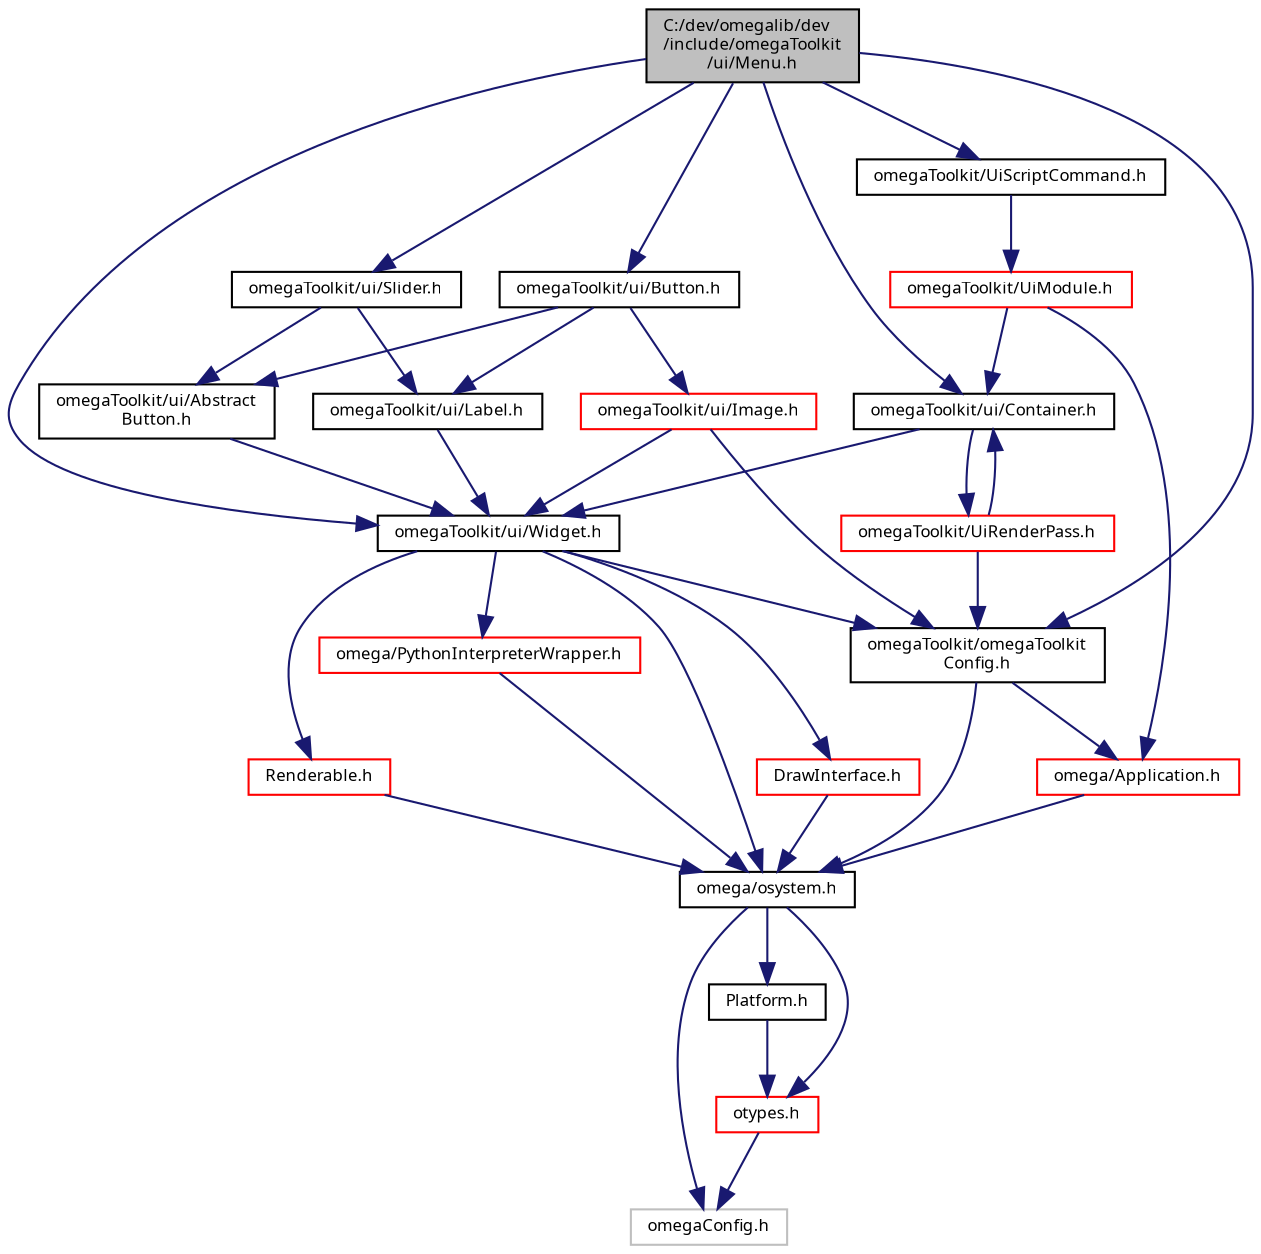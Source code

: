 digraph "C:/dev/omegalib/dev/include/omegaToolkit/ui/Menu.h"
{
  bgcolor="transparent";
  edge [fontname="FreeSans.ttf",fontsize="8",labelfontname="FreeSans.ttf",labelfontsize="8"];
  node [fontname="FreeSans.ttf",fontsize="8",shape=record];
  Node1 [label="C:/dev/omegalib/dev\l/include/omegaToolkit\l/ui/Menu.h",height=0.2,width=0.4,color="black", fillcolor="grey75", style="filled", fontcolor="black"];
  Node1 -> Node2 [color="midnightblue",fontsize="8",style="solid",fontname="FreeSans.ttf"];
  Node2 [label="omegaToolkit/omegaToolkit\lConfig.h",height=0.2,width=0.4,color="black",URL="$omega_toolkit_config_8h.html"];
  Node2 -> Node3 [color="midnightblue",fontsize="8",style="solid",fontname="FreeSans.ttf"];
  Node3 [label="omega/osystem.h",height=0.2,width=0.4,color="black",URL="$include_2omega_2osystem_8h.html"];
  Node3 -> Node4 [color="midnightblue",fontsize="8",style="solid",fontname="FreeSans.ttf"];
  Node4 [label="omegaConfig.h",height=0.2,width=0.4,color="grey75"];
  Node3 -> Node5 [color="midnightblue",fontsize="8",style="solid",fontname="FreeSans.ttf"];
  Node5 [label="otypes.h",height=0.2,width=0.4,color="red",URL="$include_2omega_2otypes_8h.html"];
  Node5 -> Node4 [color="midnightblue",fontsize="8",style="solid",fontname="FreeSans.ttf"];
  Node3 -> Node6 [color="midnightblue",fontsize="8",style="solid",fontname="FreeSans.ttf"];
  Node6 [label="Platform.h",height=0.2,width=0.4,color="black",URL="$_platform_8h.html"];
  Node6 -> Node5 [color="midnightblue",fontsize="8",style="solid",fontname="FreeSans.ttf"];
  Node2 -> Node7 [color="midnightblue",fontsize="8",style="solid",fontname="FreeSans.ttf"];
  Node7 [label="omega/Application.h",height=0.2,width=0.4,color="red",URL="$_application_8h.html"];
  Node7 -> Node3 [color="midnightblue",fontsize="8",style="solid",fontname="FreeSans.ttf"];
  Node1 -> Node8 [color="midnightblue",fontsize="8",style="solid",fontname="FreeSans.ttf"];
  Node8 [label="omegaToolkit/ui/Widget.h",height=0.2,width=0.4,color="black",URL="$_widget_8h.html"];
  Node8 -> Node3 [color="midnightblue",fontsize="8",style="solid",fontname="FreeSans.ttf"];
  Node8 -> Node2 [color="midnightblue",fontsize="8",style="solid",fontname="FreeSans.ttf"];
  Node8 -> Node9 [color="midnightblue",fontsize="8",style="solid",fontname="FreeSans.ttf"];
  Node9 [label="DrawInterface.h",height=0.2,width=0.4,color="red",URL="$_draw_interface_8h.html"];
  Node9 -> Node3 [color="midnightblue",fontsize="8",style="solid",fontname="FreeSans.ttf"];
  Node8 -> Node10 [color="midnightblue",fontsize="8",style="solid",fontname="FreeSans.ttf"];
  Node10 [label="Renderable.h",height=0.2,width=0.4,color="red",URL="$_renderable_8h.html"];
  Node10 -> Node3 [color="midnightblue",fontsize="8",style="solid",fontname="FreeSans.ttf"];
  Node8 -> Node11 [color="midnightblue",fontsize="8",style="solid",fontname="FreeSans.ttf"];
  Node11 [label="omega/PythonInterpreterWrapper.h",height=0.2,width=0.4,color="red",URL="$_python_interpreter_wrapper_8h.html"];
  Node11 -> Node3 [color="midnightblue",fontsize="8",style="solid",fontname="FreeSans.ttf"];
  Node1 -> Node12 [color="midnightblue",fontsize="8",style="solid",fontname="FreeSans.ttf"];
  Node12 [label="omegaToolkit/ui/Button.h",height=0.2,width=0.4,color="black",URL="$_button_8h.html"];
  Node12 -> Node13 [color="midnightblue",fontsize="8",style="solid",fontname="FreeSans.ttf"];
  Node13 [label="omegaToolkit/ui/Abstract\lButton.h",height=0.2,width=0.4,color="black",URL="$_abstract_button_8h.html"];
  Node13 -> Node8 [color="midnightblue",fontsize="8",style="solid",fontname="FreeSans.ttf"];
  Node12 -> Node14 [color="midnightblue",fontsize="8",style="solid",fontname="FreeSans.ttf"];
  Node14 [label="omegaToolkit/ui/Label.h",height=0.2,width=0.4,color="black",URL="$_label_8h.html"];
  Node14 -> Node8 [color="midnightblue",fontsize="8",style="solid",fontname="FreeSans.ttf"];
  Node12 -> Node15 [color="midnightblue",fontsize="8",style="solid",fontname="FreeSans.ttf"];
  Node15 [label="omegaToolkit/ui/Image.h",height=0.2,width=0.4,color="red",URL="$_image_8h.html"];
  Node15 -> Node2 [color="midnightblue",fontsize="8",style="solid",fontname="FreeSans.ttf"];
  Node15 -> Node8 [color="midnightblue",fontsize="8",style="solid",fontname="FreeSans.ttf"];
  Node1 -> Node16 [color="midnightblue",fontsize="8",style="solid",fontname="FreeSans.ttf"];
  Node16 [label="omegaToolkit/ui/Slider.h",height=0.2,width=0.4,color="black",URL="$_slider_8h.html"];
  Node16 -> Node13 [color="midnightblue",fontsize="8",style="solid",fontname="FreeSans.ttf"];
  Node16 -> Node14 [color="midnightblue",fontsize="8",style="solid",fontname="FreeSans.ttf"];
  Node1 -> Node17 [color="midnightblue",fontsize="8",style="solid",fontname="FreeSans.ttf"];
  Node17 [label="omegaToolkit/ui/Container.h",height=0.2,width=0.4,color="black",URL="$_container_8h.html"];
  Node17 -> Node8 [color="midnightblue",fontsize="8",style="solid",fontname="FreeSans.ttf"];
  Node17 -> Node18 [color="midnightblue",fontsize="8",style="solid",fontname="FreeSans.ttf"];
  Node18 [label="omegaToolkit/UiRenderPass.h",height=0.2,width=0.4,color="red",URL="$_ui_render_pass_8h.html"];
  Node18 -> Node2 [color="midnightblue",fontsize="8",style="solid",fontname="FreeSans.ttf"];
  Node18 -> Node17 [color="midnightblue",fontsize="8",style="solid",fontname="FreeSans.ttf"];
  Node1 -> Node19 [color="midnightblue",fontsize="8",style="solid",fontname="FreeSans.ttf"];
  Node19 [label="omegaToolkit/UiScriptCommand.h",height=0.2,width=0.4,color="black",URL="$_ui_script_command_8h.html"];
  Node19 -> Node20 [color="midnightblue",fontsize="8",style="solid",fontname="FreeSans.ttf"];
  Node20 [label="omegaToolkit/UiModule.h",height=0.2,width=0.4,color="red",URL="$_ui_module_8h.html"];
  Node20 -> Node7 [color="midnightblue",fontsize="8",style="solid",fontname="FreeSans.ttf"];
  Node20 -> Node17 [color="midnightblue",fontsize="8",style="solid",fontname="FreeSans.ttf"];
}
